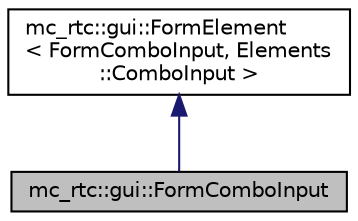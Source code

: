 digraph "mc_rtc::gui::FormComboInput"
{
 // INTERACTIVE_SVG=YES
  edge [fontname="Helvetica",fontsize="10",labelfontname="Helvetica",labelfontsize="10"];
  node [fontname="Helvetica",fontsize="10",shape=record];
  Node2 [label="mc_rtc::gui::FormComboInput",height=0.2,width=0.4,color="black", fillcolor="grey75", style="filled", fontcolor="black"];
  Node3 -> Node2 [dir="back",color="midnightblue",fontsize="10",style="solid",fontname="Helvetica"];
  Node3 [label="mc_rtc::gui::FormElement\l\< FormComboInput, Elements\l::ComboInput \>",height=0.2,width=0.4,color="black", fillcolor="white", style="filled",URL="$structmc__rtc_1_1gui_1_1FormElement.html"];
}
